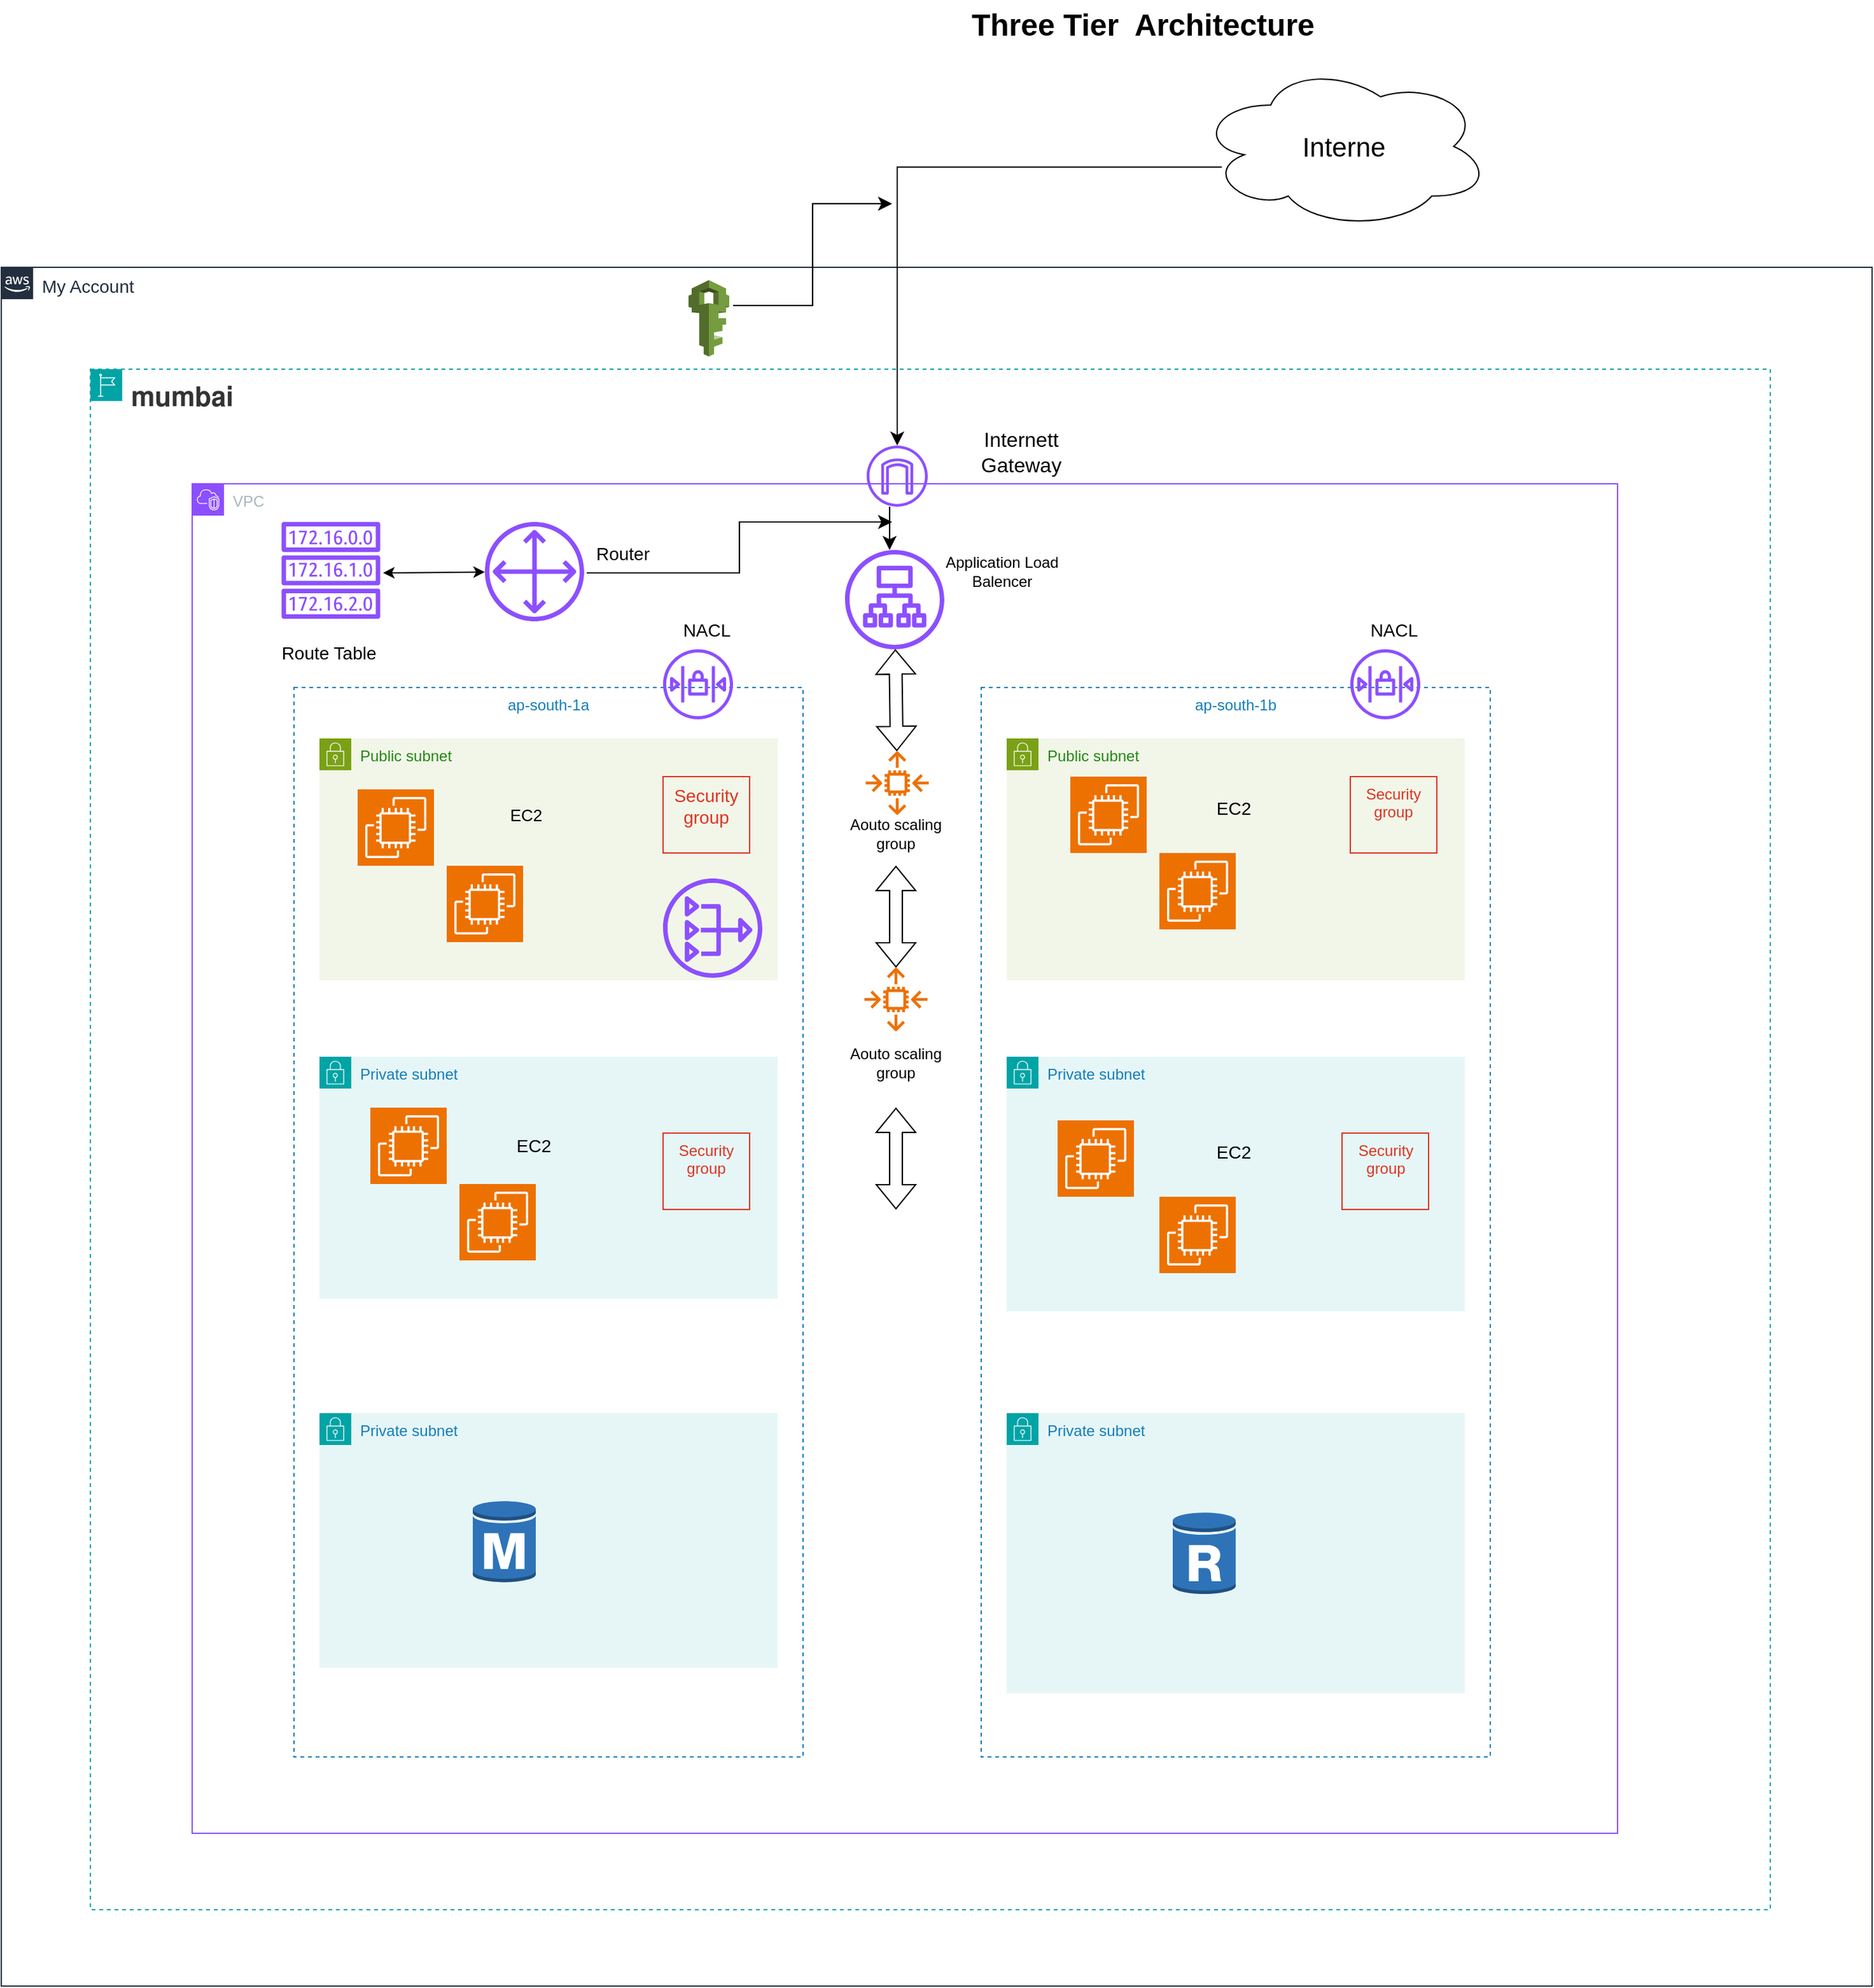 <mxfile version="24.2.0" type="device">
  <diagram name="Page-1" id="edZ4CadLmtXwZlCf05l6">
    <mxGraphModel dx="1900" dy="1657" grid="1" gridSize="10" guides="1" tooltips="1" connect="1" arrows="1" fold="1" page="1" pageScale="1" pageWidth="850" pageHeight="1100" math="0" shadow="0">
      <root>
        <mxCell id="0" />
        <mxCell id="1" parent="0" />
        <mxCell id="ibLQN9ShT5ZvBKc6Ncfo-1" value="&lt;font style=&quot;font-size: 14px;&quot;&gt;My Account&lt;/font&gt;" style="points=[[0,0],[0.25,0],[0.5,0],[0.75,0],[1,0],[1,0.25],[1,0.5],[1,0.75],[1,1],[0.75,1],[0.5,1],[0.25,1],[0,1],[0,0.75],[0,0.5],[0,0.25]];outlineConnect=0;gradientColor=none;html=1;whiteSpace=wrap;fontSize=12;fontStyle=0;container=1;pointerEvents=0;collapsible=0;recursiveResize=0;shape=mxgraph.aws4.group;grIcon=mxgraph.aws4.group_aws_cloud_alt;strokeColor=#232F3E;fillColor=none;verticalAlign=top;align=left;spacingLeft=30;fontColor=#232F3E;dashed=0;" parent="1" vertex="1">
          <mxGeometry x="-150" y="-250" width="1470" height="1350" as="geometry" />
        </mxCell>
        <mxCell id="ibLQN9ShT5ZvBKc6Ncfo-4" value="&lt;h2 style=&quot;box-sizing: border-box; margin: 0px; line-height: 27px; color: rgb(51, 51, 51); font-family: AmazonEmber, &amp;quot;Helvetica Neue&amp;quot;, Helvetica, Arial, sans-serif;&quot; id=&quot;m-gi-pin-popover-aws-element-e3ed9d53-4cc9-486d-bd75-9f300582b20d-37-title&quot;&gt;mumbai&lt;/h2&gt;" style="points=[[0,0],[0.25,0],[0.5,0],[0.75,0],[1,0],[1,0.25],[1,0.5],[1,0.75],[1,1],[0.75,1],[0.5,1],[0.25,1],[0,1],[0,0.75],[0,0.5],[0,0.25]];outlineConnect=0;gradientColor=none;html=1;whiteSpace=wrap;fontSize=14;fontStyle=0;container=1;pointerEvents=0;collapsible=0;recursiveResize=0;shape=mxgraph.aws4.group;grIcon=mxgraph.aws4.group_region;strokeColor=#00A4A6;fillColor=none;verticalAlign=top;align=left;spacingLeft=30;fontColor=#147EBA;dashed=1;" parent="ibLQN9ShT5ZvBKc6Ncfo-1" vertex="1">
          <mxGeometry x="70" y="80" width="1320" height="1210" as="geometry" />
        </mxCell>
        <mxCell id="ibLQN9ShT5ZvBKc6Ncfo-95" value="Internett Gateway" style="text;html=1;strokeColor=none;fillColor=none;align=center;verticalAlign=middle;whiteSpace=wrap;rounded=0;fontSize=16;" parent="ibLQN9ShT5ZvBKc6Ncfo-4" vertex="1">
          <mxGeometry x="673" y="50" width="117" height="30" as="geometry" />
        </mxCell>
        <mxCell id="GIyKTe74EylesA_ZnJf2-7" value="" style="outlineConnect=0;dashed=0;verticalLabelPosition=bottom;verticalAlign=top;align=center;html=1;shape=mxgraph.aws3.iam;fillColor=#759C3E;gradientColor=none;" parent="ibLQN9ShT5ZvBKc6Ncfo-1" vertex="1">
          <mxGeometry x="540" y="10" width="32" height="60" as="geometry" />
        </mxCell>
        <mxCell id="ibLQN9ShT5ZvBKc6Ncfo-3" value="Three Tier&amp;nbsp; Architecture&amp;nbsp;" style="text;strokeColor=none;fillColor=none;html=1;fontSize=24;fontStyle=1;verticalAlign=middle;align=center;" parent="1" vertex="1">
          <mxGeometry x="700" y="-460" width="100" height="40" as="geometry" />
        </mxCell>
        <mxCell id="ibLQN9ShT5ZvBKc6Ncfo-5" value="VPC" style="points=[[0,0],[0.25,0],[0.5,0],[0.75,0],[1,0],[1,0.25],[1,0.5],[1,0.75],[1,1],[0.75,1],[0.5,1],[0.25,1],[0,1],[0,0.75],[0,0.5],[0,0.25]];outlineConnect=0;gradientColor=none;html=1;whiteSpace=wrap;fontSize=12;fontStyle=0;container=1;pointerEvents=0;collapsible=0;recursiveResize=0;shape=mxgraph.aws4.group;grIcon=mxgraph.aws4.group_vpc2;strokeColor=#8C4FFF;fillColor=none;verticalAlign=top;align=left;spacingLeft=30;fontColor=#AAB7B8;dashed=0;" parent="1" vertex="1">
          <mxGeometry y="-80" width="1120" height="1060" as="geometry" />
        </mxCell>
        <mxCell id="ibLQN9ShT5ZvBKc6Ncfo-51" value="" style="sketch=0;outlineConnect=0;fontColor=#232F3E;gradientColor=none;fillColor=#8C4FFF;strokeColor=none;dashed=0;verticalLabelPosition=bottom;verticalAlign=top;align=center;html=1;fontSize=12;fontStyle=0;aspect=fixed;pointerEvents=1;shape=mxgraph.aws4.route_table;" parent="ibLQN9ShT5ZvBKc6Ncfo-5" vertex="1">
          <mxGeometry x="70" y="30" width="78" height="76" as="geometry" />
        </mxCell>
        <mxCell id="ibLQN9ShT5ZvBKc6Ncfo-52" value="" style="sketch=0;outlineConnect=0;fontColor=#232F3E;gradientColor=none;fillColor=#8C4FFF;strokeColor=none;dashed=0;verticalLabelPosition=bottom;verticalAlign=top;align=center;html=1;fontSize=12;fontStyle=0;aspect=fixed;pointerEvents=1;shape=mxgraph.aws4.customer_gateway;" parent="ibLQN9ShT5ZvBKc6Ncfo-5" vertex="1">
          <mxGeometry x="230" y="30" width="78" height="78" as="geometry" />
        </mxCell>
        <mxCell id="ibLQN9ShT5ZvBKc6Ncfo-12" value="" style="sketch=0;outlineConnect=0;fontColor=#232F3E;gradientColor=none;fillColor=#8C4FFF;strokeColor=none;dashed=0;verticalLabelPosition=bottom;verticalAlign=top;align=center;html=1;fontSize=12;fontStyle=0;aspect=fixed;pointerEvents=1;shape=mxgraph.aws4.internet_gateway;" parent="ibLQN9ShT5ZvBKc6Ncfo-5" vertex="1">
          <mxGeometry x="530" y="-30" width="48" height="48" as="geometry" />
        </mxCell>
        <mxCell id="ibLQN9ShT5ZvBKc6Ncfo-82" value="" style="sketch=0;outlineConnect=0;fontColor=#232F3E;gradientColor=none;fillColor=#ED7100;strokeColor=none;dashed=0;verticalLabelPosition=bottom;verticalAlign=top;align=center;html=1;fontSize=12;fontStyle=0;aspect=fixed;pointerEvents=1;shape=mxgraph.aws4.auto_scaling2;" parent="ibLQN9ShT5ZvBKc6Ncfo-5" vertex="1">
          <mxGeometry x="529" y="210" width="50" height="50" as="geometry" />
        </mxCell>
        <mxCell id="ibLQN9ShT5ZvBKc6Ncfo-83" value="ap-south-1a" style="fillColor=none;strokeColor=#147EBA;dashed=1;verticalAlign=top;fontStyle=0;fontColor=#147EBA;whiteSpace=wrap;html=1;" parent="ibLQN9ShT5ZvBKc6Ncfo-5" vertex="1">
          <mxGeometry x="80" y="160" width="400" height="840" as="geometry" />
        </mxCell>
        <mxCell id="ibLQN9ShT5ZvBKc6Ncfo-86" value="Public subnet" style="points=[[0,0],[0.25,0],[0.5,0],[0.75,0],[1,0],[1,0.25],[1,0.5],[1,0.75],[1,1],[0.75,1],[0.5,1],[0.25,1],[0,1],[0,0.75],[0,0.5],[0,0.25]];outlineConnect=0;gradientColor=none;html=1;whiteSpace=wrap;fontSize=12;fontStyle=0;container=1;pointerEvents=0;collapsible=0;recursiveResize=0;shape=mxgraph.aws4.group;grIcon=mxgraph.aws4.group_security_group;grStroke=0;strokeColor=#7AA116;fillColor=#F2F6E8;verticalAlign=top;align=left;spacingLeft=30;fontColor=#248814;dashed=0;" parent="ibLQN9ShT5ZvBKc6Ncfo-5" vertex="1">
          <mxGeometry x="100" y="200" width="360" height="190" as="geometry" />
        </mxCell>
        <mxCell id="ibLQN9ShT5ZvBKc6Ncfo-137" value="EC2" style="text;html=1;strokeColor=none;fillColor=none;align=center;verticalAlign=middle;whiteSpace=wrap;rounded=0;fontSize=13;" parent="ibLQN9ShT5ZvBKc6Ncfo-86" vertex="1">
          <mxGeometry x="104" y="45" width="117" height="30" as="geometry" />
        </mxCell>
        <mxCell id="ibLQN9ShT5ZvBKc6Ncfo-88" value="Private subnet" style="points=[[0,0],[0.25,0],[0.5,0],[0.75,0],[1,0],[1,0.25],[1,0.5],[1,0.75],[1,1],[0.75,1],[0.5,1],[0.25,1],[0,1],[0,0.75],[0,0.5],[0,0.25]];outlineConnect=0;gradientColor=none;html=1;whiteSpace=wrap;fontSize=12;fontStyle=0;container=1;pointerEvents=0;collapsible=0;recursiveResize=0;shape=mxgraph.aws4.group;grIcon=mxgraph.aws4.group_security_group;grStroke=0;strokeColor=#00A4A6;fillColor=#E6F6F7;verticalAlign=top;align=left;spacingLeft=30;fontColor=#147EBA;dashed=0;" parent="ibLQN9ShT5ZvBKc6Ncfo-5" vertex="1">
          <mxGeometry x="100" y="450" width="360" height="190" as="geometry" />
        </mxCell>
        <mxCell id="ibLQN9ShT5ZvBKc6Ncfo-102" value="" style="sketch=0;points=[[0,0,0],[0.25,0,0],[0.5,0,0],[0.75,0,0],[1,0,0],[0,1,0],[0.25,1,0],[0.5,1,0],[0.75,1,0],[1,1,0],[0,0.25,0],[0,0.5,0],[0,0.75,0],[1,0.25,0],[1,0.5,0],[1,0.75,0]];outlineConnect=0;fontColor=#232F3E;fillColor=#ED7100;strokeColor=#ffffff;dashed=0;verticalLabelPosition=bottom;verticalAlign=top;align=center;html=1;fontSize=12;fontStyle=0;aspect=fixed;shape=mxgraph.aws4.resourceIcon;resIcon=mxgraph.aws4.ec2;" parent="ibLQN9ShT5ZvBKc6Ncfo-88" vertex="1">
          <mxGeometry x="40" y="40" width="60" height="60" as="geometry" />
        </mxCell>
        <mxCell id="ibLQN9ShT5ZvBKc6Ncfo-103" value="" style="sketch=0;points=[[0,0,0],[0.25,0,0],[0.5,0,0],[0.75,0,0],[1,0,0],[0,1,0],[0.25,1,0],[0.5,1,0],[0.75,1,0],[1,1,0],[0,0.25,0],[0,0.5,0],[0,0.75,0],[1,0.25,0],[1,0.5,0],[1,0.75,0]];outlineConnect=0;fontColor=#232F3E;fillColor=#ED7100;strokeColor=#ffffff;dashed=0;verticalLabelPosition=bottom;verticalAlign=top;align=center;html=1;fontSize=12;fontStyle=0;aspect=fixed;shape=mxgraph.aws4.resourceIcon;resIcon=mxgraph.aws4.ec2;" parent="ibLQN9ShT5ZvBKc6Ncfo-88" vertex="1">
          <mxGeometry x="110" y="100" width="60" height="60" as="geometry" />
        </mxCell>
        <mxCell id="ibLQN9ShT5ZvBKc6Ncfo-129" value="Security group" style="fillColor=none;strokeColor=#DD3522;verticalAlign=top;fontStyle=0;fontColor=#DD3522;whiteSpace=wrap;html=1;" parent="ibLQN9ShT5ZvBKc6Ncfo-88" vertex="1">
          <mxGeometry x="270" y="60" width="68" height="60" as="geometry" />
        </mxCell>
        <mxCell id="ibLQN9ShT5ZvBKc6Ncfo-138" value="EC2" style="text;html=1;strokeColor=none;fillColor=none;align=center;verticalAlign=middle;whiteSpace=wrap;rounded=0;fontSize=14;" parent="ibLQN9ShT5ZvBKc6Ncfo-88" vertex="1">
          <mxGeometry x="110" y="55" width="117" height="30" as="geometry" />
        </mxCell>
        <mxCell id="ibLQN9ShT5ZvBKc6Ncfo-90" value="Private subnet" style="points=[[0,0],[0.25,0],[0.5,0],[0.75,0],[1,0],[1,0.25],[1,0.5],[1,0.75],[1,1],[0.75,1],[0.5,1],[0.25,1],[0,1],[0,0.75],[0,0.5],[0,0.25]];outlineConnect=0;gradientColor=none;html=1;whiteSpace=wrap;fontSize=12;fontStyle=0;container=1;pointerEvents=0;collapsible=0;recursiveResize=0;shape=mxgraph.aws4.group;grIcon=mxgraph.aws4.group_security_group;grStroke=0;strokeColor=#00A4A6;fillColor=#E6F6F7;verticalAlign=top;align=left;spacingLeft=30;fontColor=#147EBA;dashed=0;" parent="ibLQN9ShT5ZvBKc6Ncfo-5" vertex="1">
          <mxGeometry x="100" y="730" width="360" height="200" as="geometry" />
        </mxCell>
        <mxCell id="ibLQN9ShT5ZvBKc6Ncfo-91" value="ap-south-1b" style="fillColor=none;strokeColor=#147EBA;dashed=1;verticalAlign=top;fontStyle=0;fontColor=#147EBA;whiteSpace=wrap;html=1;" parent="ibLQN9ShT5ZvBKc6Ncfo-5" vertex="1">
          <mxGeometry x="620" y="160" width="400" height="840" as="geometry" />
        </mxCell>
        <mxCell id="ibLQN9ShT5ZvBKc6Ncfo-92" value="Public subnet" style="points=[[0,0],[0.25,0],[0.5,0],[0.75,0],[1,0],[1,0.25],[1,0.5],[1,0.75],[1,1],[0.75,1],[0.5,1],[0.25,1],[0,1],[0,0.75],[0,0.5],[0,0.25]];outlineConnect=0;gradientColor=none;html=1;whiteSpace=wrap;fontSize=12;fontStyle=0;container=1;pointerEvents=0;collapsible=0;recursiveResize=0;shape=mxgraph.aws4.group;grIcon=mxgraph.aws4.group_security_group;grStroke=0;strokeColor=#7AA116;fillColor=#F2F6E8;verticalAlign=top;align=left;spacingLeft=30;fontColor=#248814;dashed=0;" parent="ibLQN9ShT5ZvBKc6Ncfo-5" vertex="1">
          <mxGeometry x="640" y="200" width="360" height="190" as="geometry" />
        </mxCell>
        <mxCell id="ibLQN9ShT5ZvBKc6Ncfo-93" value="Private subnet" style="points=[[0,0],[0.25,0],[0.5,0],[0.75,0],[1,0],[1,0.25],[1,0.5],[1,0.75],[1,1],[0.75,1],[0.5,1],[0.25,1],[0,1],[0,0.75],[0,0.5],[0,0.25]];outlineConnect=0;gradientColor=none;html=1;whiteSpace=wrap;fontSize=12;fontStyle=0;container=1;pointerEvents=0;collapsible=0;recursiveResize=0;shape=mxgraph.aws4.group;grIcon=mxgraph.aws4.group_security_group;grStroke=0;strokeColor=#00A4A6;fillColor=#E6F6F7;verticalAlign=top;align=left;spacingLeft=30;fontColor=#147EBA;dashed=0;" parent="ibLQN9ShT5ZvBKc6Ncfo-5" vertex="1">
          <mxGeometry x="640" y="450" width="360" height="200" as="geometry" />
        </mxCell>
        <mxCell id="ibLQN9ShT5ZvBKc6Ncfo-105" value="" style="sketch=0;points=[[0,0,0],[0.25,0,0],[0.5,0,0],[0.75,0,0],[1,0,0],[0,1,0],[0.25,1,0],[0.5,1,0],[0.75,1,0],[1,1,0],[0,0.25,0],[0,0.5,0],[0,0.75,0],[1,0.25,0],[1,0.5,0],[1,0.75,0]];outlineConnect=0;fontColor=#232F3E;fillColor=#ED7100;strokeColor=#ffffff;dashed=0;verticalLabelPosition=bottom;verticalAlign=top;align=center;html=1;fontSize=12;fontStyle=0;aspect=fixed;shape=mxgraph.aws4.resourceIcon;resIcon=mxgraph.aws4.ec2;" parent="ibLQN9ShT5ZvBKc6Ncfo-93" vertex="1">
          <mxGeometry x="120" y="110" width="60" height="60" as="geometry" />
        </mxCell>
        <mxCell id="ibLQN9ShT5ZvBKc6Ncfo-130" value="Security group" style="fillColor=none;strokeColor=#DD3522;verticalAlign=top;fontStyle=0;fontColor=#DD3522;whiteSpace=wrap;html=1;" parent="ibLQN9ShT5ZvBKc6Ncfo-93" vertex="1">
          <mxGeometry x="263.5" y="60" width="68" height="60" as="geometry" />
        </mxCell>
        <mxCell id="ibLQN9ShT5ZvBKc6Ncfo-139" value="EC2" style="text;html=1;strokeColor=none;fillColor=none;align=center;verticalAlign=middle;whiteSpace=wrap;rounded=0;fontSize=14;" parent="ibLQN9ShT5ZvBKc6Ncfo-93" vertex="1">
          <mxGeometry x="120" y="60" width="117" height="30" as="geometry" />
        </mxCell>
        <mxCell id="ibLQN9ShT5ZvBKc6Ncfo-94" value="Private subnet" style="points=[[0,0],[0.25,0],[0.5,0],[0.75,0],[1,0],[1,0.25],[1,0.5],[1,0.75],[1,1],[0.75,1],[0.5,1],[0.25,1],[0,1],[0,0.75],[0,0.5],[0,0.25]];outlineConnect=0;gradientColor=none;html=1;whiteSpace=wrap;fontSize=12;fontStyle=0;container=1;pointerEvents=0;collapsible=0;recursiveResize=0;shape=mxgraph.aws4.group;grIcon=mxgraph.aws4.group_security_group;grStroke=0;strokeColor=#00A4A6;fillColor=#E6F6F7;verticalAlign=top;align=left;spacingLeft=30;fontColor=#147EBA;dashed=0;" parent="ibLQN9ShT5ZvBKc6Ncfo-5" vertex="1">
          <mxGeometry x="640" y="730" width="360" height="220" as="geometry" />
        </mxCell>
        <mxCell id="MWKiP1fTrsqWiAvqLjWH-2" value="" style="outlineConnect=0;dashed=0;verticalLabelPosition=bottom;verticalAlign=top;align=center;html=1;shape=mxgraph.aws3.rds_db_instance_read_replica;fillColor=#2E73B8;gradientColor=none;" vertex="1" parent="ibLQN9ShT5ZvBKc6Ncfo-94">
          <mxGeometry x="130.5" y="77" width="49.5" height="66" as="geometry" />
        </mxCell>
        <mxCell id="ibLQN9ShT5ZvBKc6Ncfo-97" value="" style="sketch=0;points=[[0,0,0],[0.25,0,0],[0.5,0,0],[0.75,0,0],[1,0,0],[0,1,0],[0.25,1,0],[0.5,1,0],[0.75,1,0],[1,1,0],[0,0.25,0],[0,0.5,0],[0,0.75,0],[1,0.25,0],[1,0.5,0],[1,0.75,0]];outlineConnect=0;fontColor=#232F3E;fillColor=#ED7100;strokeColor=#ffffff;dashed=0;verticalLabelPosition=bottom;verticalAlign=top;align=center;html=1;fontSize=12;fontStyle=0;aspect=fixed;shape=mxgraph.aws4.resourceIcon;resIcon=mxgraph.aws4.ec2;" parent="ibLQN9ShT5ZvBKc6Ncfo-5" vertex="1">
          <mxGeometry x="130" y="240" width="60" height="60" as="geometry" />
        </mxCell>
        <mxCell id="ibLQN9ShT5ZvBKc6Ncfo-99" value="" style="sketch=0;points=[[0,0,0],[0.25,0,0],[0.5,0,0],[0.75,0,0],[1,0,0],[0,1,0],[0.25,1,0],[0.5,1,0],[0.75,1,0],[1,1,0],[0,0.25,0],[0,0.5,0],[0,0.75,0],[1,0.25,0],[1,0.5,0],[1,0.75,0]];outlineConnect=0;fontColor=#232F3E;fillColor=#ED7100;strokeColor=#ffffff;dashed=0;verticalLabelPosition=bottom;verticalAlign=top;align=center;html=1;fontSize=12;fontStyle=0;aspect=fixed;shape=mxgraph.aws4.resourceIcon;resIcon=mxgraph.aws4.ec2;" parent="ibLQN9ShT5ZvBKc6Ncfo-5" vertex="1">
          <mxGeometry x="200" y="300" width="60" height="60" as="geometry" />
        </mxCell>
        <mxCell id="ibLQN9ShT5ZvBKc6Ncfo-100" value="" style="sketch=0;points=[[0,0,0],[0.25,0,0],[0.5,0,0],[0.75,0,0],[1,0,0],[0,1,0],[0.25,1,0],[0.5,1,0],[0.75,1,0],[1,1,0],[0,0.25,0],[0,0.5,0],[0,0.75,0],[1,0.25,0],[1,0.5,0],[1,0.75,0]];outlineConnect=0;fontColor=#232F3E;fillColor=#ED7100;strokeColor=#ffffff;dashed=0;verticalLabelPosition=bottom;verticalAlign=top;align=center;html=1;fontSize=12;fontStyle=0;aspect=fixed;shape=mxgraph.aws4.resourceIcon;resIcon=mxgraph.aws4.ec2;" parent="ibLQN9ShT5ZvBKc6Ncfo-5" vertex="1">
          <mxGeometry x="690" y="230" width="60" height="60" as="geometry" />
        </mxCell>
        <mxCell id="ibLQN9ShT5ZvBKc6Ncfo-101" value="" style="sketch=0;points=[[0,0,0],[0.25,0,0],[0.5,0,0],[0.75,0,0],[1,0,0],[0,1,0],[0.25,1,0],[0.5,1,0],[0.75,1,0],[1,1,0],[0,0.25,0],[0,0.5,0],[0,0.75,0],[1,0.25,0],[1,0.5,0],[1,0.75,0]];outlineConnect=0;fontColor=#232F3E;fillColor=#ED7100;strokeColor=#ffffff;dashed=0;verticalLabelPosition=bottom;verticalAlign=top;align=center;html=1;fontSize=12;fontStyle=0;aspect=fixed;shape=mxgraph.aws4.resourceIcon;resIcon=mxgraph.aws4.ec2;" parent="ibLQN9ShT5ZvBKc6Ncfo-5" vertex="1">
          <mxGeometry x="760" y="290" width="60" height="60" as="geometry" />
        </mxCell>
        <mxCell id="ibLQN9ShT5ZvBKc6Ncfo-104" value="" style="sketch=0;points=[[0,0,0],[0.25,0,0],[0.5,0,0],[0.75,0,0],[1,0,0],[0,1,0],[0.25,1,0],[0.5,1,0],[0.75,1,0],[1,1,0],[0,0.25,0],[0,0.5,0],[0,0.75,0],[1,0.25,0],[1,0.5,0],[1,0.75,0]];outlineConnect=0;fontColor=#232F3E;fillColor=#ED7100;strokeColor=#ffffff;dashed=0;verticalLabelPosition=bottom;verticalAlign=top;align=center;html=1;fontSize=12;fontStyle=0;aspect=fixed;shape=mxgraph.aws4.resourceIcon;resIcon=mxgraph.aws4.ec2;" parent="ibLQN9ShT5ZvBKc6Ncfo-5" vertex="1">
          <mxGeometry x="680" y="500" width="60" height="60" as="geometry" />
        </mxCell>
        <mxCell id="ibLQN9ShT5ZvBKc6Ncfo-110" value="Aouto scaling group" style="text;html=1;strokeColor=none;fillColor=none;align=center;verticalAlign=middle;whiteSpace=wrap;rounded=0;" parent="ibLQN9ShT5ZvBKc6Ncfo-5" vertex="1">
          <mxGeometry x="513" y="240" width="80" height="70" as="geometry" />
        </mxCell>
        <mxCell id="ibLQN9ShT5ZvBKc6Ncfo-116" value="" style="sketch=0;outlineConnect=0;fontColor=#232F3E;gradientColor=none;fillColor=#ED7100;strokeColor=none;dashed=0;verticalLabelPosition=bottom;verticalAlign=top;align=center;html=1;fontSize=12;fontStyle=0;aspect=fixed;pointerEvents=1;shape=mxgraph.aws4.auto_scaling2;" parent="ibLQN9ShT5ZvBKc6Ncfo-5" vertex="1">
          <mxGeometry x="528" y="380" width="50" height="50" as="geometry" />
        </mxCell>
        <mxCell id="ibLQN9ShT5ZvBKc6Ncfo-119" value="Aouto scaling group" style="text;html=1;strokeColor=none;fillColor=none;align=center;verticalAlign=middle;whiteSpace=wrap;rounded=0;" parent="ibLQN9ShT5ZvBKc6Ncfo-5" vertex="1">
          <mxGeometry x="513" y="420" width="80" height="70" as="geometry" />
        </mxCell>
        <mxCell id="ibLQN9ShT5ZvBKc6Ncfo-123" value="" style="sketch=0;outlineConnect=0;fontColor=#232F3E;gradientColor=none;fillColor=#8C4FFF;strokeColor=none;dashed=0;verticalLabelPosition=bottom;verticalAlign=top;align=center;html=1;fontSize=12;fontStyle=0;aspect=fixed;pointerEvents=1;shape=mxgraph.aws4.network_access_control_list;" parent="ibLQN9ShT5ZvBKc6Ncfo-5" vertex="1">
          <mxGeometry x="370" y="130" width="55" height="55" as="geometry" />
        </mxCell>
        <mxCell id="ibLQN9ShT5ZvBKc6Ncfo-124" value="" style="sketch=0;outlineConnect=0;fontColor=#232F3E;gradientColor=none;fillColor=#8C4FFF;strokeColor=none;dashed=0;verticalLabelPosition=bottom;verticalAlign=top;align=center;html=1;fontSize=12;fontStyle=0;aspect=fixed;pointerEvents=1;shape=mxgraph.aws4.network_access_control_list;" parent="ibLQN9ShT5ZvBKc6Ncfo-5" vertex="1">
          <mxGeometry x="910" y="130" width="55" height="55" as="geometry" />
        </mxCell>
        <mxCell id="ibLQN9ShT5ZvBKc6Ncfo-127" value="Security group" style="fillColor=none;strokeColor=#DD3522;verticalAlign=top;fontStyle=0;fontColor=#DD3522;whiteSpace=wrap;html=1;" parent="ibLQN9ShT5ZvBKc6Ncfo-5" vertex="1">
          <mxGeometry x="910" y="230" width="68" height="60" as="geometry" />
        </mxCell>
        <mxCell id="ibLQN9ShT5ZvBKc6Ncfo-131" value="Application Load Balencer" style="text;html=1;strokeColor=none;fillColor=none;align=center;verticalAlign=middle;whiteSpace=wrap;rounded=0;" parent="ibLQN9ShT5ZvBKc6Ncfo-5" vertex="1">
          <mxGeometry x="578" y="54" width="117" height="30" as="geometry" />
        </mxCell>
        <mxCell id="ibLQN9ShT5ZvBKc6Ncfo-132" value="NACL" style="text;html=1;strokeColor=none;fillColor=none;align=center;verticalAlign=middle;whiteSpace=wrap;rounded=0;fontSize=14;" parent="ibLQN9ShT5ZvBKc6Ncfo-5" vertex="1">
          <mxGeometry x="885.5" y="100" width="117" height="30" as="geometry" />
        </mxCell>
        <mxCell id="ibLQN9ShT5ZvBKc6Ncfo-133" value="NACL" style="text;html=1;strokeColor=none;fillColor=none;align=center;verticalAlign=middle;whiteSpace=wrap;rounded=0;fontSize=14;" parent="ibLQN9ShT5ZvBKc6Ncfo-5" vertex="1">
          <mxGeometry x="345.5" y="100" width="117" height="30" as="geometry" />
        </mxCell>
        <mxCell id="ibLQN9ShT5ZvBKc6Ncfo-134" value="Router" style="text;html=1;strokeColor=none;fillColor=none;align=center;verticalAlign=middle;whiteSpace=wrap;rounded=0;fontSize=14;" parent="ibLQN9ShT5ZvBKc6Ncfo-5" vertex="1">
          <mxGeometry x="280" y="40" width="117" height="30" as="geometry" />
        </mxCell>
        <mxCell id="ibLQN9ShT5ZvBKc6Ncfo-135" value="Route Table&amp;nbsp;" style="text;html=1;strokeColor=none;fillColor=none;align=center;verticalAlign=middle;whiteSpace=wrap;rounded=0;fontSize=14;" parent="ibLQN9ShT5ZvBKc6Ncfo-5" vertex="1">
          <mxGeometry x="50.5" y="118" width="117" height="30" as="geometry" />
        </mxCell>
        <mxCell id="ibLQN9ShT5ZvBKc6Ncfo-136" value="EC2" style="text;html=1;strokeColor=none;fillColor=none;align=center;verticalAlign=middle;whiteSpace=wrap;rounded=0;fontSize=14;" parent="ibLQN9ShT5ZvBKc6Ncfo-5" vertex="1">
          <mxGeometry x="760" y="240" width="117" height="30" as="geometry" />
        </mxCell>
        <mxCell id="GIyKTe74EylesA_ZnJf2-3" value="" style="sketch=0;outlineConnect=0;fontColor=#232F3E;gradientColor=none;fillColor=#8C4FFF;strokeColor=none;dashed=0;verticalLabelPosition=bottom;verticalAlign=top;align=center;html=1;fontSize=12;fontStyle=0;aspect=fixed;pointerEvents=1;shape=mxgraph.aws4.nat_gateway;" parent="ibLQN9ShT5ZvBKc6Ncfo-5" vertex="1">
          <mxGeometry x="370" y="310" width="78" height="78" as="geometry" />
        </mxCell>
        <mxCell id="HPApFa80JUyj_YJiBaqi-1" value="" style="sketch=0;outlineConnect=0;fontColor=#232F3E;gradientColor=none;fillColor=#8C4FFF;strokeColor=none;dashed=0;verticalLabelPosition=bottom;verticalAlign=top;align=center;html=1;fontSize=12;fontStyle=0;aspect=fixed;pointerEvents=1;shape=mxgraph.aws4.application_load_balancer;" parent="ibLQN9ShT5ZvBKc6Ncfo-5" vertex="1">
          <mxGeometry x="513" y="52" width="78" height="78" as="geometry" />
        </mxCell>
        <mxCell id="ibLQN9ShT5ZvBKc6Ncfo-77" value="" style="edgeStyle=elbowEdgeStyle;elbow=vertical;endArrow=classic;html=1;curved=0;rounded=0;endSize=8;startSize=8;" parent="ibLQN9ShT5ZvBKc6Ncfo-5" source="ibLQN9ShT5ZvBKc6Ncfo-12" target="HPApFa80JUyj_YJiBaqi-1" edge="1">
          <mxGeometry width="50" height="50" relative="1" as="geometry">
            <mxPoint x="554" y="96" as="sourcePoint" />
            <mxPoint x="547.5" y="40" as="targetPoint" />
            <Array as="points">
              <mxPoint x="548" y="20" />
            </Array>
          </mxGeometry>
        </mxCell>
        <mxCell id="HPApFa80JUyj_YJiBaqi-16" value="" style="shape=flexArrow;endArrow=classic;startArrow=classic;html=1;rounded=0;" parent="ibLQN9ShT5ZvBKc6Ncfo-5" source="ibLQN9ShT5ZvBKc6Ncfo-82" target="HPApFa80JUyj_YJiBaqi-1" edge="1">
          <mxGeometry width="100" height="100" relative="1" as="geometry">
            <mxPoint x="410" y="260" as="sourcePoint" />
            <mxPoint x="510" y="160" as="targetPoint" />
          </mxGeometry>
        </mxCell>
        <mxCell id="HPApFa80JUyj_YJiBaqi-17" value="" style="shape=flexArrow;endArrow=classic;startArrow=classic;html=1;rounded=0;" parent="ibLQN9ShT5ZvBKc6Ncfo-5" source="ibLQN9ShT5ZvBKc6Ncfo-116" edge="1">
          <mxGeometry width="100" height="100" relative="1" as="geometry">
            <mxPoint x="410" y="390" as="sourcePoint" />
            <mxPoint x="553" y="300" as="targetPoint" />
          </mxGeometry>
        </mxCell>
        <mxCell id="HPApFa80JUyj_YJiBaqi-19" value="" style="shape=flexArrow;endArrow=classic;startArrow=classic;html=1;rounded=0;entryX=0.5;entryY=1;entryDx=0;entryDy=0;" parent="ibLQN9ShT5ZvBKc6Ncfo-5" target="ibLQN9ShT5ZvBKc6Ncfo-119" edge="1">
          <mxGeometry width="100" height="100" relative="1" as="geometry">
            <mxPoint x="553" y="570" as="sourcePoint" />
            <mxPoint x="590" y="520" as="targetPoint" />
          </mxGeometry>
        </mxCell>
        <mxCell id="HPApFa80JUyj_YJiBaqi-20" value="" style="endArrow=classic;startArrow=classic;html=1;rounded=0;" parent="ibLQN9ShT5ZvBKc6Ncfo-5" target="ibLQN9ShT5ZvBKc6Ncfo-52" edge="1">
          <mxGeometry width="50" height="50" relative="1" as="geometry">
            <mxPoint x="150" y="70" as="sourcePoint" />
            <mxPoint x="200" y="20" as="targetPoint" />
          </mxGeometry>
        </mxCell>
        <mxCell id="HPApFa80JUyj_YJiBaqi-22" value="" style="edgeStyle=elbowEdgeStyle;elbow=horizontal;endArrow=classic;html=1;curved=0;rounded=0;endSize=8;startSize=8;" parent="ibLQN9ShT5ZvBKc6Ncfo-5" edge="1">
          <mxGeometry width="50" height="50" relative="1" as="geometry">
            <mxPoint x="310" y="70" as="sourcePoint" />
            <mxPoint x="550" y="30" as="targetPoint" />
          </mxGeometry>
        </mxCell>
        <mxCell id="ibLQN9ShT5ZvBKc6Ncfo-125" value="Security group" style="fillColor=none;strokeColor=#DD3522;verticalAlign=top;fontStyle=0;fontColor=#DD3522;whiteSpace=wrap;html=1;fontSize=14;" parent="ibLQN9ShT5ZvBKc6Ncfo-5" vertex="1">
          <mxGeometry x="370" y="230" width="68" height="60" as="geometry" />
        </mxCell>
        <mxCell id="MWKiP1fTrsqWiAvqLjWH-3" value="" style="outlineConnect=0;dashed=0;verticalLabelPosition=bottom;verticalAlign=top;align=center;html=1;shape=mxgraph.aws3.rds_db_instance;fillColor=#2E73B8;gradientColor=none;" vertex="1" parent="ibLQN9ShT5ZvBKc6Ncfo-5">
          <mxGeometry x="220.5" y="798" width="49.5" height="66" as="geometry" />
        </mxCell>
        <mxCell id="ibLQN9ShT5ZvBKc6Ncfo-55" value="" style="ellipse;shape=cloud;whiteSpace=wrap;html=1;" parent="1" vertex="1">
          <mxGeometry x="790" y="-410" width="230" height="130" as="geometry" />
        </mxCell>
        <mxCell id="ibLQN9ShT5ZvBKc6Ncfo-56" value="" style="edgeStyle=elbowEdgeStyle;elbow=horizontal;endArrow=classic;html=1;curved=0;rounded=0;endSize=8;startSize=8;exitX=0.083;exitY=0.625;exitDx=0;exitDy=0;exitPerimeter=0;" parent="1" source="ibLQN9ShT5ZvBKc6Ncfo-55" target="ibLQN9ShT5ZvBKc6Ncfo-12" edge="1">
          <mxGeometry width="50" height="50" relative="1" as="geometry">
            <mxPoint x="819.2" y="-360" as="sourcePoint" />
            <mxPoint x="550" y="-70" as="targetPoint" />
            <Array as="points">
              <mxPoint x="554" y="-160" />
              <mxPoint x="698" y="-310" />
            </Array>
          </mxGeometry>
        </mxCell>
        <mxCell id="ibLQN9ShT5ZvBKc6Ncfo-96" value="Interne" style="text;html=1;strokeColor=none;fillColor=none;align=center;verticalAlign=middle;whiteSpace=wrap;rounded=0;fontSize=21;" parent="1" vertex="1">
          <mxGeometry x="875" y="-360" width="60" height="30" as="geometry" />
        </mxCell>
        <mxCell id="GIyKTe74EylesA_ZnJf2-12" value="" style="edgeStyle=elbowEdgeStyle;elbow=horizontal;endArrow=classic;html=1;curved=0;rounded=0;endSize=8;startSize=8;" parent="1" edge="1">
          <mxGeometry width="50" height="50" relative="1" as="geometry">
            <mxPoint x="425" y="-220" as="sourcePoint" />
            <mxPoint x="550" y="-300" as="targetPoint" />
          </mxGeometry>
        </mxCell>
      </root>
    </mxGraphModel>
  </diagram>
</mxfile>

